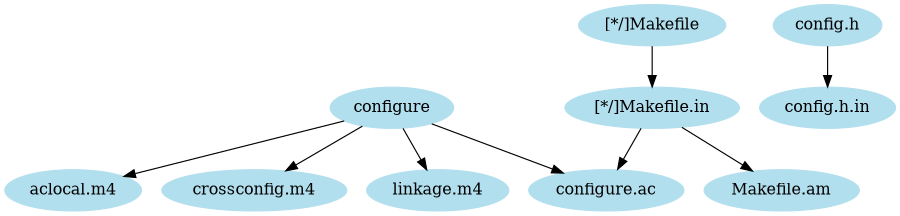 # Blatantly ripped out of the graphviz examples and modified.  -pme
digraph v3conf {
    size="6,6";
    node [color=lightblue2, style=filled];#    "aclocal.m4" ->& "acinclude.m4";
    "configure" -> "aclocal.m4";
    "configure" -> "configure.ac";
    "configure" -> "crossconfig.m4";
    "configure" -> "linkage.m4";
    "[*/]Makefile" -> "[*/]Makefile.in";
    "[*/]Makefile.in" -> "Makefile.am";
    "[*/]Makefile.in" -> "configure.ac";
    "config.h" -> "config.h.in"
}
